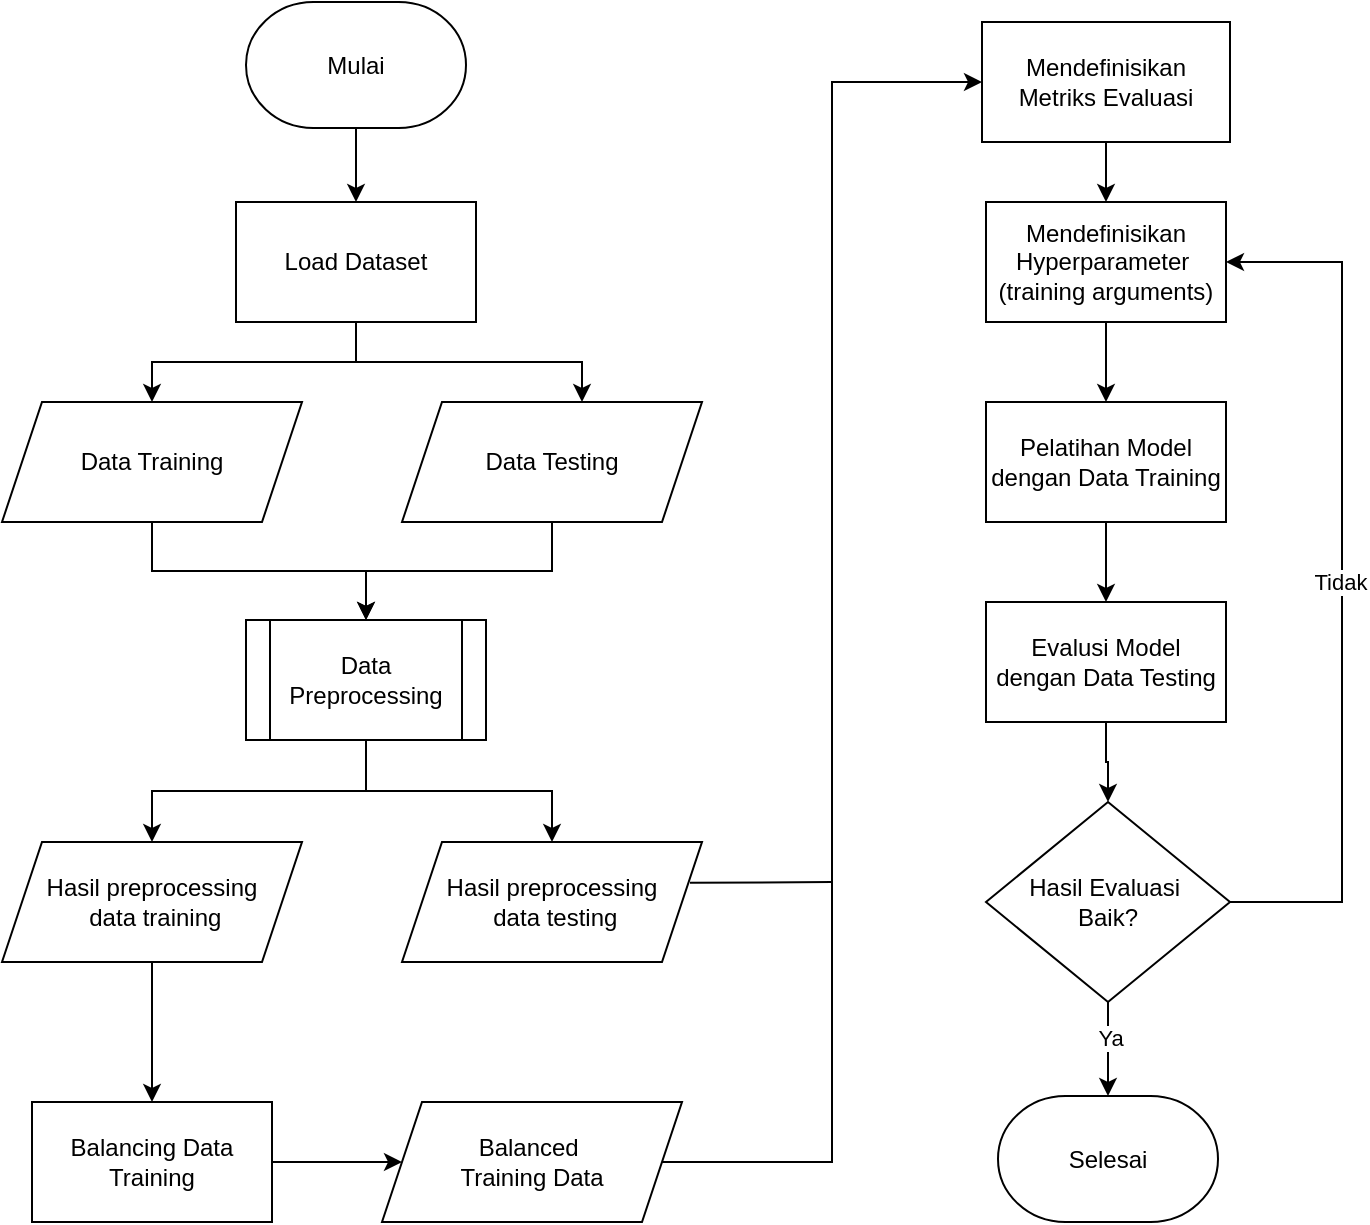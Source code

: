 <mxfile version="24.6.4" type="github">
  <diagram name="Page-1" id="GwG6b0UsznqhS38lxQlB">
    <mxGraphModel dx="3200" dy="807" grid="1" gridSize="10" guides="1" tooltips="1" connect="1" arrows="1" fold="1" page="1" pageScale="1" pageWidth="850" pageHeight="1100" math="0" shadow="0">
      <root>
        <mxCell id="0" />
        <mxCell id="1" parent="0" />
        <mxCell id="w9pgXgJho9YlBxgVF055-58" style="edgeStyle=orthogonalEdgeStyle;rounded=0;orthogonalLoop=1;jettySize=auto;html=1;" edge="1" parent="1" source="w9pgXgJho9YlBxgVF055-2" target="w9pgXgJho9YlBxgVF055-57">
          <mxGeometry relative="1" as="geometry" />
        </mxCell>
        <mxCell id="w9pgXgJho9YlBxgVF055-2" value="Data Training&lt;span style=&quot;color: rgba(0, 0, 0, 0); font-family: monospace; font-size: 0px; text-align: start; text-wrap: nowrap;&quot;&gt;%3CmxGraphModel%3E%3Croot%3E%3CmxCell%20id%3D%220%22%2F%3E%3CmxCell%20id%3D%221%22%20parent%3D%220%22%2F%3E%3CmxCell%20id%3D%222%22%20value%3D%22Perancangan%20model%26lt%3Bdiv%26gt%3B(menentukan%20hyperparameter)%26lt%3B%2Fdiv%26gt%3B%22%20style%3D%22rounded%3D0%3BwhiteSpace%3Dwrap%3Bhtml%3D1%3B%22%20vertex%3D%221%22%20parent%3D%221%22%3E%3CmxGeometry%20x%3D%22-780%22%20y%3D%22364.5%22%20width%3D%22120%22%20height%3D%2260%22%20as%3D%22geometry%22%2F%3E%3C%2FmxCell%3E%3C%2Froot%3E%3C%2FmxGraphModel%3E&lt;/span&gt;" style="shape=parallelogram;perimeter=parallelogramPerimeter;whiteSpace=wrap;html=1;fixedSize=1;" vertex="1" parent="1">
          <mxGeometry x="-900" y="230" width="150" height="60" as="geometry" />
        </mxCell>
        <mxCell id="w9pgXgJho9YlBxgVF055-19" value="" style="edgeStyle=orthogonalEdgeStyle;rounded=0;orthogonalLoop=1;jettySize=auto;html=1;" edge="1" parent="1" source="w9pgXgJho9YlBxgVF055-14" target="w9pgXgJho9YlBxgVF055-16">
          <mxGeometry relative="1" as="geometry" />
        </mxCell>
        <mxCell id="w9pgXgJho9YlBxgVF055-14" value="Mulai" style="fixedSize=1;html=1;shape=mxgraph.flowchart.terminator;whiteSpace=wrap;" vertex="1" parent="1">
          <mxGeometry x="-778" y="30" width="110" height="63" as="geometry" />
        </mxCell>
        <mxCell id="w9pgXgJho9YlBxgVF055-15" value="Selesai" style="fixedSize=1;html=1;shape=mxgraph.flowchart.terminator;whiteSpace=wrap;" vertex="1" parent="1">
          <mxGeometry x="-402" y="577" width="110" height="63" as="geometry" />
        </mxCell>
        <mxCell id="w9pgXgJho9YlBxgVF055-20" style="edgeStyle=orthogonalEdgeStyle;rounded=0;orthogonalLoop=1;jettySize=auto;html=1;" edge="1" parent="1" source="w9pgXgJho9YlBxgVF055-16" target="w9pgXgJho9YlBxgVF055-2">
          <mxGeometry relative="1" as="geometry" />
        </mxCell>
        <mxCell id="w9pgXgJho9YlBxgVF055-16" value="Load Dataset" style="rounded=0;whiteSpace=wrap;html=1;" vertex="1" parent="1">
          <mxGeometry x="-783" y="130" width="120" height="60" as="geometry" />
        </mxCell>
        <mxCell id="w9pgXgJho9YlBxgVF055-59" style="edgeStyle=orthogonalEdgeStyle;rounded=0;orthogonalLoop=1;jettySize=auto;html=1;entryX=0.5;entryY=0;entryDx=0;entryDy=0;" edge="1" parent="1" source="w9pgXgJho9YlBxgVF055-18" target="w9pgXgJho9YlBxgVF055-57">
          <mxGeometry relative="1" as="geometry" />
        </mxCell>
        <mxCell id="w9pgXgJho9YlBxgVF055-18" value="Data Testing" style="shape=parallelogram;perimeter=parallelogramPerimeter;whiteSpace=wrap;html=1;fixedSize=1;" vertex="1" parent="1">
          <mxGeometry x="-700" y="230" width="150" height="60" as="geometry" />
        </mxCell>
        <mxCell id="w9pgXgJho9YlBxgVF055-21" style="edgeStyle=orthogonalEdgeStyle;rounded=0;orthogonalLoop=1;jettySize=auto;html=1;entryX=0.6;entryY=0;entryDx=0;entryDy=0;entryPerimeter=0;" edge="1" parent="1" source="w9pgXgJho9YlBxgVF055-16" target="w9pgXgJho9YlBxgVF055-18">
          <mxGeometry relative="1" as="geometry" />
        </mxCell>
        <mxCell id="w9pgXgJho9YlBxgVF055-33" style="edgeStyle=orthogonalEdgeStyle;rounded=0;orthogonalLoop=1;jettySize=auto;html=1;" edge="1" parent="1" source="w9pgXgJho9YlBxgVF055-26" target="w9pgXgJho9YlBxgVF055-31">
          <mxGeometry relative="1" as="geometry" />
        </mxCell>
        <mxCell id="w9pgXgJho9YlBxgVF055-26" value="Hasil preprocessing&lt;div&gt;&amp;nbsp;data training&lt;/div&gt;" style="shape=parallelogram;perimeter=parallelogramPerimeter;whiteSpace=wrap;html=1;fixedSize=1;" vertex="1" parent="1">
          <mxGeometry x="-900" y="450" width="150" height="60" as="geometry" />
        </mxCell>
        <mxCell id="w9pgXgJho9YlBxgVF055-27" value="Hasil preprocessing&lt;div&gt;&amp;nbsp;data testing&lt;/div&gt;" style="shape=parallelogram;perimeter=parallelogramPerimeter;whiteSpace=wrap;html=1;fixedSize=1;" vertex="1" parent="1">
          <mxGeometry x="-700" y="450" width="150" height="60" as="geometry" />
        </mxCell>
        <mxCell id="w9pgXgJho9YlBxgVF055-36" style="edgeStyle=orthogonalEdgeStyle;rounded=0;orthogonalLoop=1;jettySize=auto;html=1;entryX=0;entryY=0.5;entryDx=0;entryDy=0;" edge="1" parent="1" source="w9pgXgJho9YlBxgVF055-31" target="w9pgXgJho9YlBxgVF055-34">
          <mxGeometry relative="1" as="geometry" />
        </mxCell>
        <mxCell id="w9pgXgJho9YlBxgVF055-31" value="Balancing Data Training" style="rounded=0;whiteSpace=wrap;html=1;" vertex="1" parent="1">
          <mxGeometry x="-885" y="580" width="120" height="60" as="geometry" />
        </mxCell>
        <mxCell id="w9pgXgJho9YlBxgVF055-38" style="edgeStyle=orthogonalEdgeStyle;rounded=0;orthogonalLoop=1;jettySize=auto;html=1;entryX=0;entryY=0.5;entryDx=0;entryDy=0;" edge="1" parent="1" source="w9pgXgJho9YlBxgVF055-34" target="w9pgXgJho9YlBxgVF055-37">
          <mxGeometry relative="1" as="geometry" />
        </mxCell>
        <mxCell id="w9pgXgJho9YlBxgVF055-34" value="Balanced&amp;nbsp;&lt;div&gt;Training Data&lt;/div&gt;" style="shape=parallelogram;perimeter=parallelogramPerimeter;whiteSpace=wrap;html=1;fixedSize=1;" vertex="1" parent="1">
          <mxGeometry x="-710" y="580" width="150" height="60" as="geometry" />
        </mxCell>
        <mxCell id="w9pgXgJho9YlBxgVF055-43" value="" style="edgeStyle=orthogonalEdgeStyle;rounded=0;orthogonalLoop=1;jettySize=auto;html=1;" edge="1" parent="1" source="w9pgXgJho9YlBxgVF055-37" target="w9pgXgJho9YlBxgVF055-42">
          <mxGeometry relative="1" as="geometry" />
        </mxCell>
        <mxCell id="w9pgXgJho9YlBxgVF055-37" value="Mendefinisikan Metriks Evaluasi" style="rounded=0;whiteSpace=wrap;html=1;" vertex="1" parent="1">
          <mxGeometry x="-410" y="40" width="124" height="60" as="geometry" />
        </mxCell>
        <mxCell id="w9pgXgJho9YlBxgVF055-41" value="" style="endArrow=none;html=1;rounded=0;" edge="1" parent="1">
          <mxGeometry width="50" height="50" relative="1" as="geometry">
            <mxPoint x="-556" y="470.41" as="sourcePoint" />
            <mxPoint x="-485" y="470" as="targetPoint" />
          </mxGeometry>
        </mxCell>
        <mxCell id="w9pgXgJho9YlBxgVF055-45" value="" style="edgeStyle=orthogonalEdgeStyle;rounded=0;orthogonalLoop=1;jettySize=auto;html=1;" edge="1" parent="1" source="w9pgXgJho9YlBxgVF055-42" target="w9pgXgJho9YlBxgVF055-44">
          <mxGeometry relative="1" as="geometry" />
        </mxCell>
        <mxCell id="w9pgXgJho9YlBxgVF055-42" value="Mendefinisikan Hyperparameter&amp;nbsp;&lt;div&gt;(training arguments)&lt;/div&gt;" style="whiteSpace=wrap;html=1;rounded=0;" vertex="1" parent="1">
          <mxGeometry x="-408" y="130" width="120" height="60" as="geometry" />
        </mxCell>
        <mxCell id="w9pgXgJho9YlBxgVF055-48" value="" style="edgeStyle=orthogonalEdgeStyle;rounded=0;orthogonalLoop=1;jettySize=auto;html=1;" edge="1" parent="1" source="w9pgXgJho9YlBxgVF055-44" target="w9pgXgJho9YlBxgVF055-47">
          <mxGeometry relative="1" as="geometry" />
        </mxCell>
        <mxCell id="w9pgXgJho9YlBxgVF055-44" value="Pelatihan Model dengan Data Training" style="whiteSpace=wrap;html=1;rounded=0;" vertex="1" parent="1">
          <mxGeometry x="-408" y="230" width="120" height="60" as="geometry" />
        </mxCell>
        <mxCell id="w9pgXgJho9YlBxgVF055-50" value="" style="edgeStyle=orthogonalEdgeStyle;rounded=0;orthogonalLoop=1;jettySize=auto;html=1;" edge="1" parent="1" source="w9pgXgJho9YlBxgVF055-47" target="w9pgXgJho9YlBxgVF055-49">
          <mxGeometry relative="1" as="geometry" />
        </mxCell>
        <mxCell id="w9pgXgJho9YlBxgVF055-47" value="Evalusi Model dengan Data Testing" style="whiteSpace=wrap;html=1;rounded=0;" vertex="1" parent="1">
          <mxGeometry x="-408" y="330" width="120" height="60" as="geometry" />
        </mxCell>
        <mxCell id="w9pgXgJho9YlBxgVF055-53" value="" style="edgeStyle=orthogonalEdgeStyle;rounded=0;orthogonalLoop=1;jettySize=auto;html=1;" edge="1" parent="1" source="w9pgXgJho9YlBxgVF055-49" target="w9pgXgJho9YlBxgVF055-15">
          <mxGeometry relative="1" as="geometry" />
        </mxCell>
        <mxCell id="w9pgXgJho9YlBxgVF055-54" value="Ya" style="edgeLabel;html=1;align=center;verticalAlign=middle;resizable=0;points=[];" vertex="1" connectable="0" parent="w9pgXgJho9YlBxgVF055-53">
          <mxGeometry x="-0.236" y="1" relative="1" as="geometry">
            <mxPoint as="offset" />
          </mxGeometry>
        </mxCell>
        <mxCell id="w9pgXgJho9YlBxgVF055-55" style="edgeStyle=orthogonalEdgeStyle;rounded=0;orthogonalLoop=1;jettySize=auto;html=1;entryX=1;entryY=0.5;entryDx=0;entryDy=0;" edge="1" parent="1" source="w9pgXgJho9YlBxgVF055-49" target="w9pgXgJho9YlBxgVF055-42">
          <mxGeometry relative="1" as="geometry">
            <Array as="points">
              <mxPoint x="-230" y="480" />
              <mxPoint x="-230" y="160" />
            </Array>
          </mxGeometry>
        </mxCell>
        <mxCell id="w9pgXgJho9YlBxgVF055-56" value="Tidak" style="edgeLabel;html=1;align=center;verticalAlign=middle;resizable=0;points=[];" vertex="1" connectable="0" parent="w9pgXgJho9YlBxgVF055-55">
          <mxGeometry x="-0.004" y="1" relative="1" as="geometry">
            <mxPoint as="offset" />
          </mxGeometry>
        </mxCell>
        <mxCell id="w9pgXgJho9YlBxgVF055-49" value="Hasil Evaluasi&amp;nbsp;&lt;div&gt;Baik?&lt;/div&gt;" style="rhombus;whiteSpace=wrap;html=1;rounded=0;" vertex="1" parent="1">
          <mxGeometry x="-408" y="430" width="122" height="100" as="geometry" />
        </mxCell>
        <mxCell id="w9pgXgJho9YlBxgVF055-60" style="edgeStyle=orthogonalEdgeStyle;rounded=0;orthogonalLoop=1;jettySize=auto;html=1;entryX=0.5;entryY=0;entryDx=0;entryDy=0;" edge="1" parent="1" source="w9pgXgJho9YlBxgVF055-57" target="w9pgXgJho9YlBxgVF055-26">
          <mxGeometry relative="1" as="geometry" />
        </mxCell>
        <mxCell id="w9pgXgJho9YlBxgVF055-61" style="edgeStyle=orthogonalEdgeStyle;rounded=0;orthogonalLoop=1;jettySize=auto;html=1;" edge="1" parent="1" source="w9pgXgJho9YlBxgVF055-57" target="w9pgXgJho9YlBxgVF055-27">
          <mxGeometry relative="1" as="geometry" />
        </mxCell>
        <mxCell id="w9pgXgJho9YlBxgVF055-57" value="Data Preprocessing" style="shape=process;whiteSpace=wrap;html=1;backgroundOutline=1;" vertex="1" parent="1">
          <mxGeometry x="-778" y="339" width="120" height="60" as="geometry" />
        </mxCell>
      </root>
    </mxGraphModel>
  </diagram>
</mxfile>
